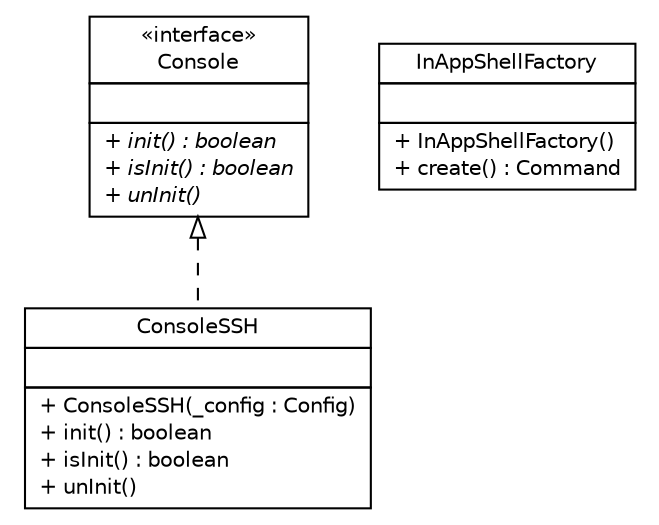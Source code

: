 #!/usr/local/bin/dot
#
# Class diagram 
# Generated by UMLGraph version 5.1 (http://www.umlgraph.org/)
#

digraph G {
	edge [fontname="Helvetica",fontsize=10,labelfontname="Helvetica",labelfontsize=10];
	node [fontname="Helvetica",fontsize=10,shape=plaintext];
	nodesep=0.25;
	ranksep=0.5;
	// com.connectlife.coreserver.console.ConsoleSSH
	c364 [label=<<table title="com.connectlife.coreserver.console.ConsoleSSH" border="0" cellborder="1" cellspacing="0" cellpadding="2" port="p" href="./ConsoleSSH.html">
		<tr><td><table border="0" cellspacing="0" cellpadding="1">
<tr><td align="center" balign="center"> ConsoleSSH </td></tr>
		</table></td></tr>
		<tr><td><table border="0" cellspacing="0" cellpadding="1">
<tr><td align="left" balign="left">  </td></tr>
		</table></td></tr>
		<tr><td><table border="0" cellspacing="0" cellpadding="1">
<tr><td align="left" balign="left"> + ConsoleSSH(_config : Config) </td></tr>
<tr><td align="left" balign="left"> + init() : boolean </td></tr>
<tr><td align="left" balign="left"> + isInit() : boolean </td></tr>
<tr><td align="left" balign="left"> + unInit() </td></tr>
		</table></td></tr>
		</table>>, fontname="Helvetica", fontcolor="black", fontsize=10.0];
	// com.connectlife.coreserver.console.InAppShellFactory
	c365 [label=<<table title="com.connectlife.coreserver.console.InAppShellFactory" border="0" cellborder="1" cellspacing="0" cellpadding="2" port="p" href="./InAppShellFactory.html">
		<tr><td><table border="0" cellspacing="0" cellpadding="1">
<tr><td align="center" balign="center"> InAppShellFactory </td></tr>
		</table></td></tr>
		<tr><td><table border="0" cellspacing="0" cellpadding="1">
<tr><td align="left" balign="left">  </td></tr>
		</table></td></tr>
		<tr><td><table border="0" cellspacing="0" cellpadding="1">
<tr><td align="left" balign="left"> + InAppShellFactory() </td></tr>
<tr><td align="left" balign="left"> + create() : Command </td></tr>
		</table></td></tr>
		</table>>, fontname="Helvetica", fontcolor="black", fontsize=10.0];
	// com.connectlife.coreserver.console.Console
	c366 [label=<<table title="com.connectlife.coreserver.console.Console" border="0" cellborder="1" cellspacing="0" cellpadding="2" port="p" href="./Console.html">
		<tr><td><table border="0" cellspacing="0" cellpadding="1">
<tr><td align="center" balign="center"> &#171;interface&#187; </td></tr>
<tr><td align="center" balign="center"> Console </td></tr>
		</table></td></tr>
		<tr><td><table border="0" cellspacing="0" cellpadding="1">
<tr><td align="left" balign="left">  </td></tr>
		</table></td></tr>
		<tr><td><table border="0" cellspacing="0" cellpadding="1">
<tr><td align="left" balign="left"><font face="Helvetica-Oblique" point-size="10.0"> + init() : boolean </font></td></tr>
<tr><td align="left" balign="left"><font face="Helvetica-Oblique" point-size="10.0"> + isInit() : boolean </font></td></tr>
<tr><td align="left" balign="left"><font face="Helvetica-Oblique" point-size="10.0"> + unInit() </font></td></tr>
		</table></td></tr>
		</table>>, fontname="Helvetica", fontcolor="black", fontsize=10.0];
	//com.connectlife.coreserver.console.ConsoleSSH implements com.connectlife.coreserver.console.Console
	c366:p -> c364:p [dir=back,arrowtail=empty,style=dashed];
}

